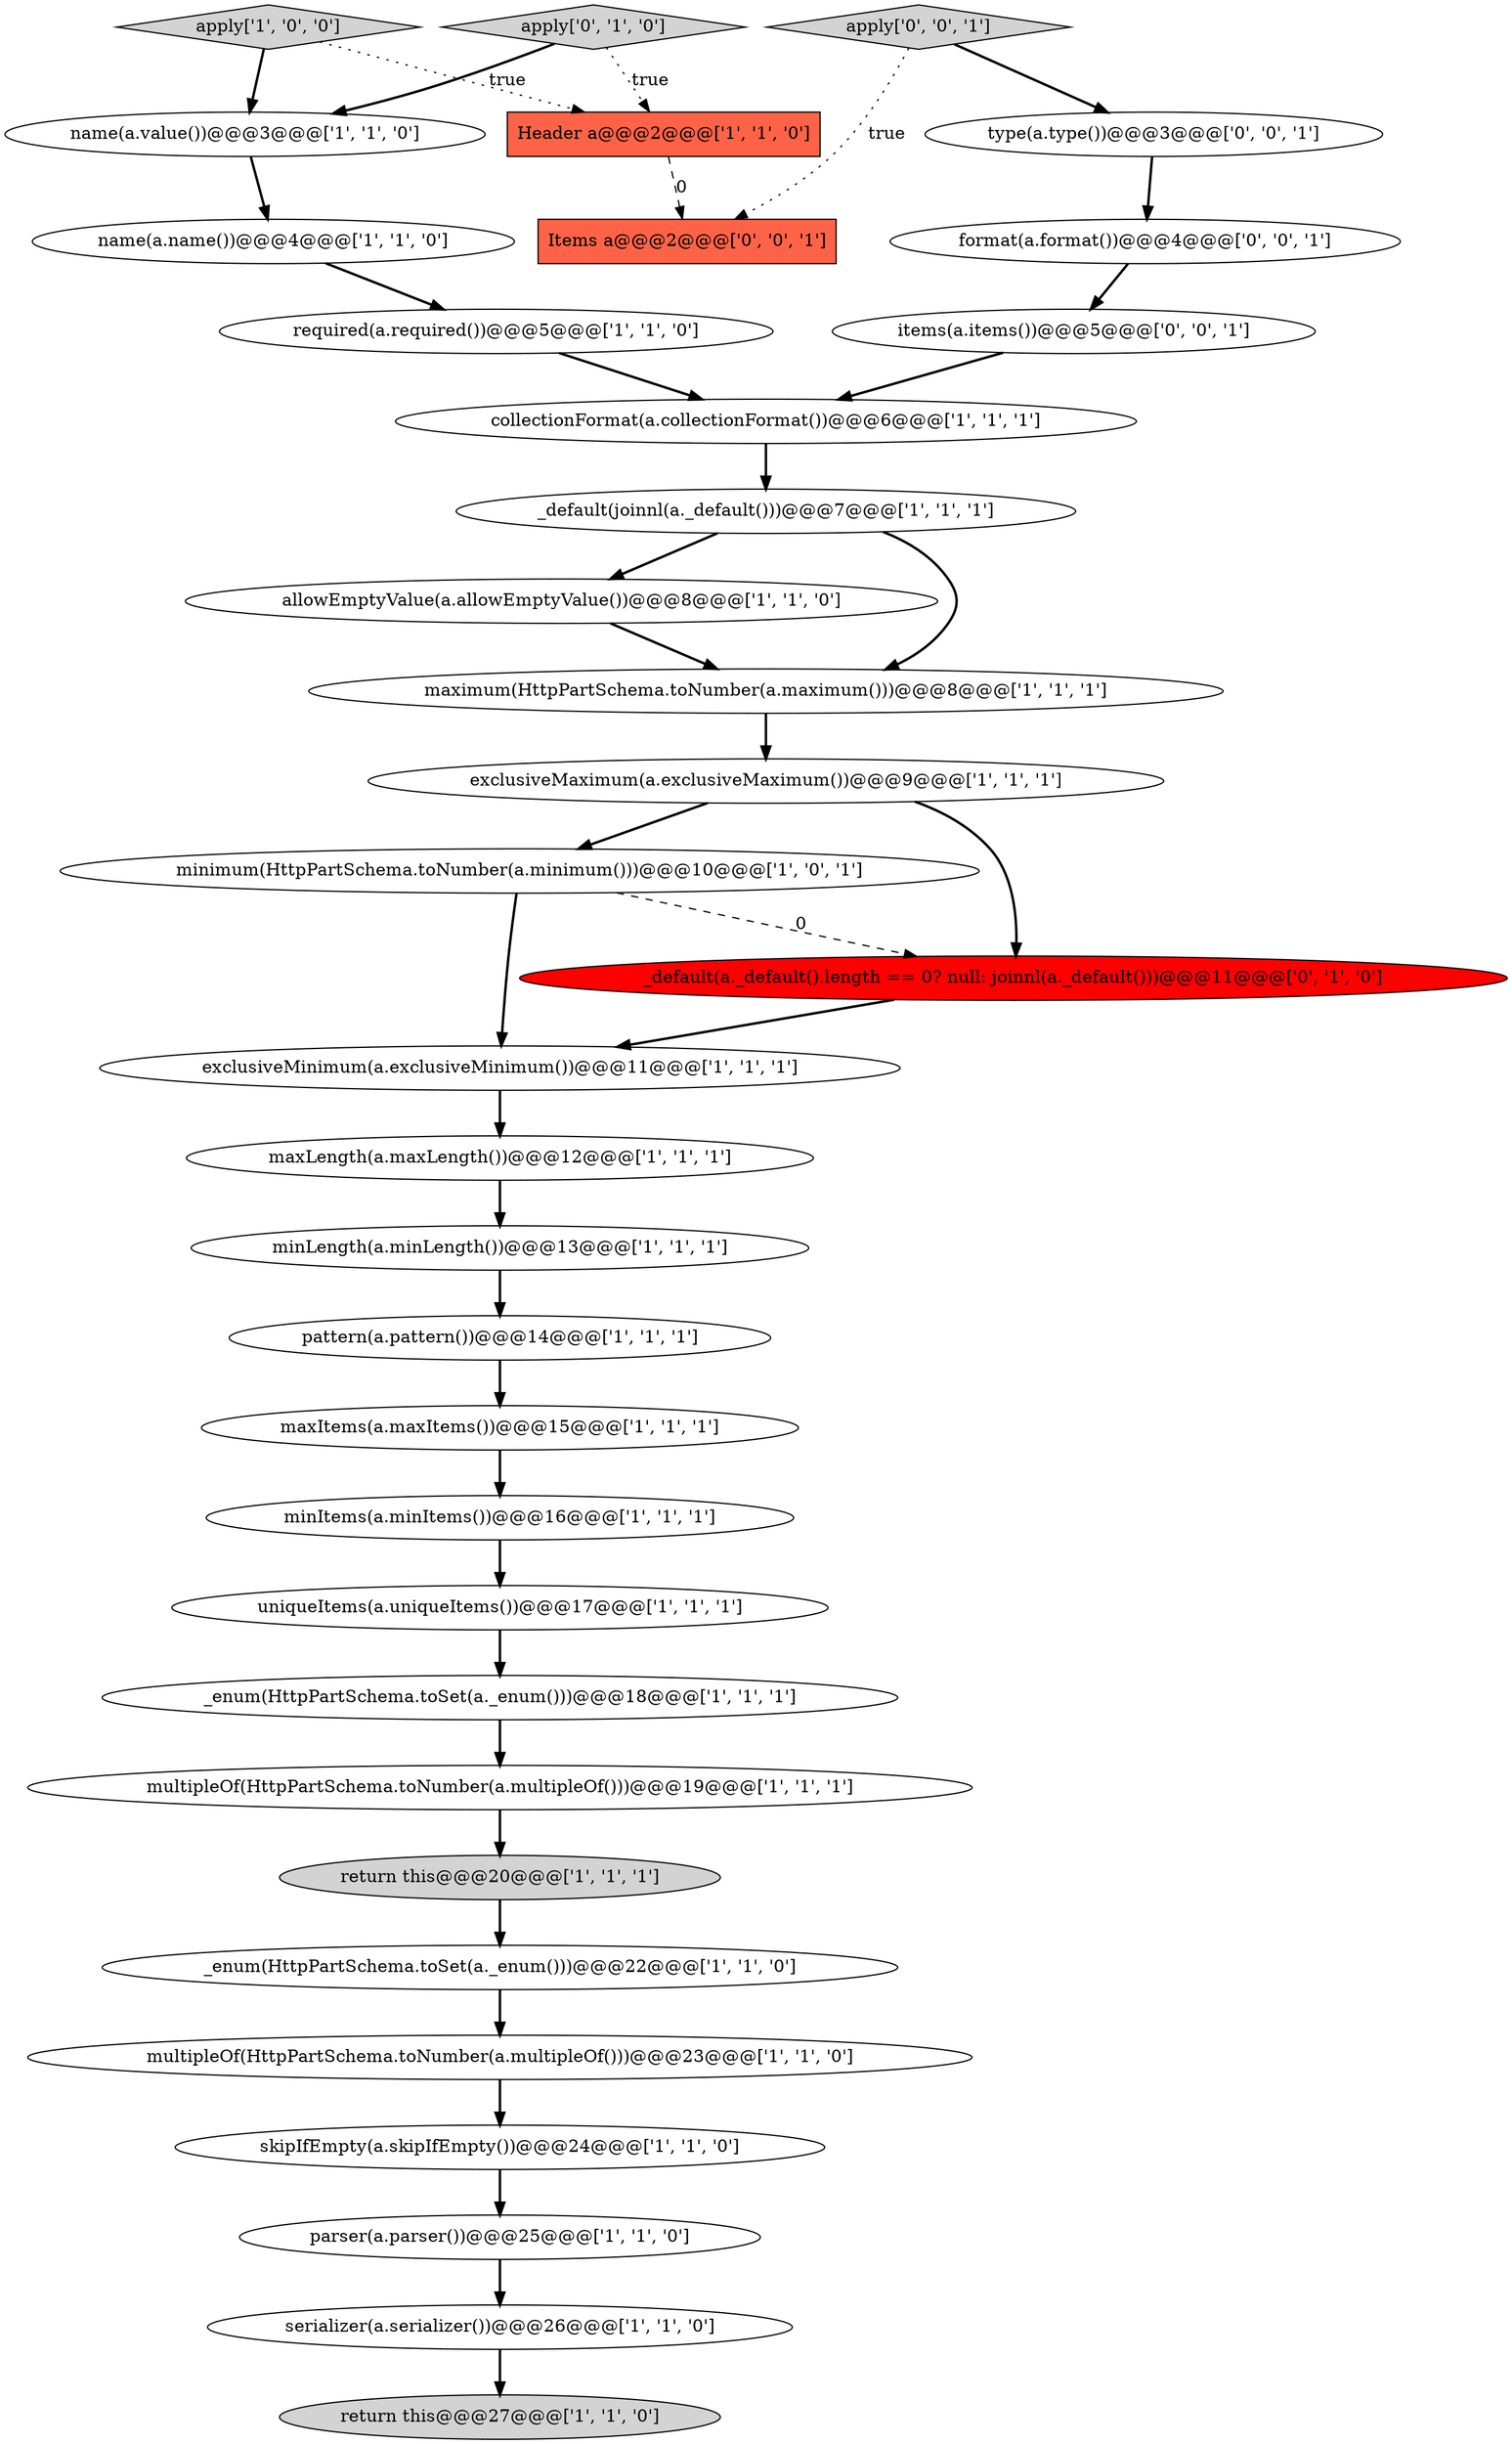 digraph {
2 [style = filled, label = "multipleOf(HttpPartSchema.toNumber(a.multipleOf()))@@@23@@@['1', '1', '0']", fillcolor = white, shape = ellipse image = "AAA0AAABBB1BBB"];
9 [style = filled, label = "maximum(HttpPartSchema.toNumber(a.maximum()))@@@8@@@['1', '1', '1']", fillcolor = white, shape = ellipse image = "AAA0AAABBB1BBB"];
24 [style = filled, label = "required(a.required())@@@5@@@['1', '1', '0']", fillcolor = white, shape = ellipse image = "AAA0AAABBB1BBB"];
4 [style = filled, label = "name(a.value())@@@3@@@['1', '1', '0']", fillcolor = white, shape = ellipse image = "AAA0AAABBB1BBB"];
33 [style = filled, label = "format(a.format())@@@4@@@['0', '0', '1']", fillcolor = white, shape = ellipse image = "AAA0AAABBB3BBB"];
22 [style = filled, label = "multipleOf(HttpPartSchema.toNumber(a.multipleOf()))@@@19@@@['1', '1', '1']", fillcolor = white, shape = ellipse image = "AAA0AAABBB1BBB"];
17 [style = filled, label = "maxItems(a.maxItems())@@@15@@@['1', '1', '1']", fillcolor = white, shape = ellipse image = "AAA0AAABBB1BBB"];
29 [style = filled, label = "type(a.type())@@@3@@@['0', '0', '1']", fillcolor = white, shape = ellipse image = "AAA0AAABBB3BBB"];
8 [style = filled, label = "minItems(a.minItems())@@@16@@@['1', '1', '1']", fillcolor = white, shape = ellipse image = "AAA0AAABBB1BBB"];
20 [style = filled, label = "minLength(a.minLength())@@@13@@@['1', '1', '1']", fillcolor = white, shape = ellipse image = "AAA0AAABBB1BBB"];
25 [style = filled, label = "name(a.name())@@@4@@@['1', '1', '0']", fillcolor = white, shape = ellipse image = "AAA0AAABBB1BBB"];
23 [style = filled, label = "return this@@@20@@@['1', '1', '1']", fillcolor = lightgray, shape = ellipse image = "AAA0AAABBB1BBB"];
11 [style = filled, label = "serializer(a.serializer())@@@26@@@['1', '1', '0']", fillcolor = white, shape = ellipse image = "AAA0AAABBB1BBB"];
14 [style = filled, label = "allowEmptyValue(a.allowEmptyValue())@@@8@@@['1', '1', '0']", fillcolor = white, shape = ellipse image = "AAA0AAABBB1BBB"];
5 [style = filled, label = "uniqueItems(a.uniqueItems())@@@17@@@['1', '1', '1']", fillcolor = white, shape = ellipse image = "AAA0AAABBB1BBB"];
13 [style = filled, label = "_enum(HttpPartSchema.toSet(a._enum()))@@@22@@@['1', '1', '0']", fillcolor = white, shape = ellipse image = "AAA0AAABBB1BBB"];
7 [style = filled, label = "minimum(HttpPartSchema.toNumber(a.minimum()))@@@10@@@['1', '0', '1']", fillcolor = white, shape = ellipse image = "AAA0AAABBB1BBB"];
12 [style = filled, label = "_default(joinnl(a._default()))@@@7@@@['1', '1', '1']", fillcolor = white, shape = ellipse image = "AAA0AAABBB1BBB"];
6 [style = filled, label = "maxLength(a.maxLength())@@@12@@@['1', '1', '1']", fillcolor = white, shape = ellipse image = "AAA0AAABBB1BBB"];
18 [style = filled, label = "pattern(a.pattern())@@@14@@@['1', '1', '1']", fillcolor = white, shape = ellipse image = "AAA0AAABBB1BBB"];
15 [style = filled, label = "_enum(HttpPartSchema.toSet(a._enum()))@@@18@@@['1', '1', '1']", fillcolor = white, shape = ellipse image = "AAA0AAABBB1BBB"];
27 [style = filled, label = "apply['0', '1', '0']", fillcolor = lightgray, shape = diamond image = "AAA0AAABBB2BBB"];
21 [style = filled, label = "apply['1', '0', '0']", fillcolor = lightgray, shape = diamond image = "AAA0AAABBB1BBB"];
19 [style = filled, label = "exclusiveMaximum(a.exclusiveMaximum())@@@9@@@['1', '1', '1']", fillcolor = white, shape = ellipse image = "AAA0AAABBB1BBB"];
3 [style = filled, label = "parser(a.parser())@@@25@@@['1', '1', '0']", fillcolor = white, shape = ellipse image = "AAA0AAABBB1BBB"];
28 [style = filled, label = "_default(a._default().length == 0? null: joinnl(a._default()))@@@11@@@['0', '1', '0']", fillcolor = red, shape = ellipse image = "AAA1AAABBB2BBB"];
26 [style = filled, label = "collectionFormat(a.collectionFormat())@@@6@@@['1', '1', '1']", fillcolor = white, shape = ellipse image = "AAA0AAABBB1BBB"];
10 [style = filled, label = "return this@@@27@@@['1', '1', '0']", fillcolor = lightgray, shape = ellipse image = "AAA0AAABBB1BBB"];
1 [style = filled, label = "exclusiveMinimum(a.exclusiveMinimum())@@@11@@@['1', '1', '1']", fillcolor = white, shape = ellipse image = "AAA0AAABBB1BBB"];
30 [style = filled, label = "items(a.items())@@@5@@@['0', '0', '1']", fillcolor = white, shape = ellipse image = "AAA0AAABBB3BBB"];
31 [style = filled, label = "Items a@@@2@@@['0', '0', '1']", fillcolor = tomato, shape = box image = "AAA0AAABBB3BBB"];
32 [style = filled, label = "apply['0', '0', '1']", fillcolor = lightgray, shape = diamond image = "AAA0AAABBB3BBB"];
0 [style = filled, label = "skipIfEmpty(a.skipIfEmpty())@@@24@@@['1', '1', '0']", fillcolor = white, shape = ellipse image = "AAA0AAABBB1BBB"];
16 [style = filled, label = "Header a@@@2@@@['1', '1', '0']", fillcolor = tomato, shape = box image = "AAA0AAABBB1BBB"];
0->3 [style = bold, label=""];
17->8 [style = bold, label=""];
7->1 [style = bold, label=""];
4->25 [style = bold, label=""];
16->31 [style = dashed, label="0"];
30->26 [style = bold, label=""];
3->11 [style = bold, label=""];
18->17 [style = bold, label=""];
5->15 [style = bold, label=""];
28->1 [style = bold, label=""];
12->9 [style = bold, label=""];
22->23 [style = bold, label=""];
15->22 [style = bold, label=""];
32->29 [style = bold, label=""];
6->20 [style = bold, label=""];
20->18 [style = bold, label=""];
24->26 [style = bold, label=""];
25->24 [style = bold, label=""];
26->12 [style = bold, label=""];
27->4 [style = bold, label=""];
2->0 [style = bold, label=""];
1->6 [style = bold, label=""];
29->33 [style = bold, label=""];
8->5 [style = bold, label=""];
7->28 [style = dashed, label="0"];
23->13 [style = bold, label=""];
11->10 [style = bold, label=""];
12->14 [style = bold, label=""];
33->30 [style = bold, label=""];
9->19 [style = bold, label=""];
14->9 [style = bold, label=""];
21->4 [style = bold, label=""];
19->28 [style = bold, label=""];
21->16 [style = dotted, label="true"];
19->7 [style = bold, label=""];
32->31 [style = dotted, label="true"];
13->2 [style = bold, label=""];
27->16 [style = dotted, label="true"];
}
